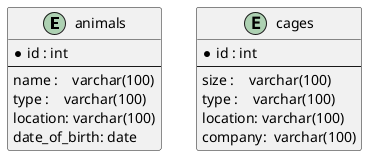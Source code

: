 @startuml
entity animals{
  *id : int
  --
  name :    varchar(100)
  type :    varchar(100)
  location: varchar(100)
  date_of_birth: date
}

entity cages{
  *id : int
  --
  size :    varchar(100)
  type :    varchar(100)
  location: varchar(100)
  company:  varchar(100)
}
@enduml